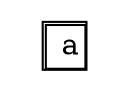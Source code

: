digraph G { 
  node [shape = name]; 
  2[label=  <<table border= "1 " cellspacing= " 0 "><tr> 
<td> a</td> </tr> 
</table>>  shape = none ]; 
 }
